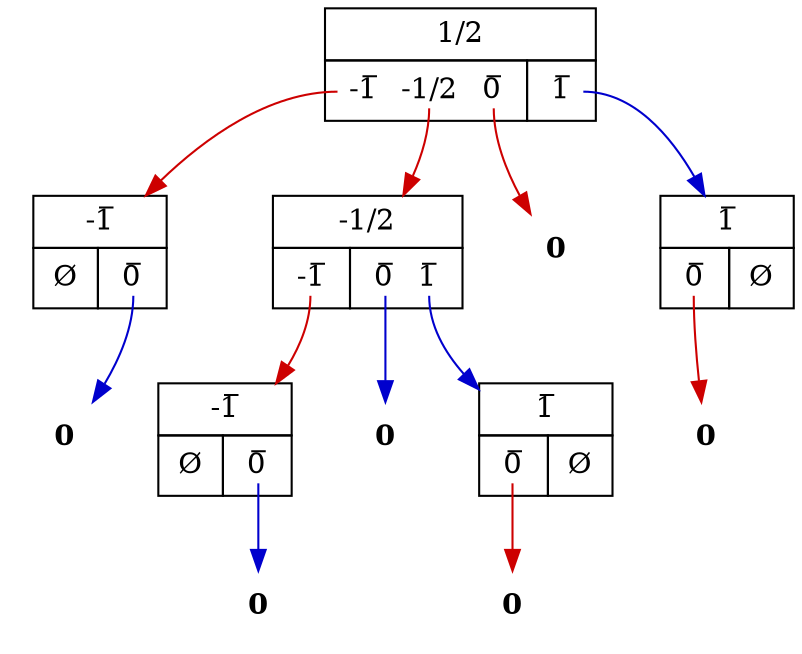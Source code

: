 digraph "0.5" {
   node_1 [shape=none,margin=0,label=
         <<TABLE BORDER="0" CELLBORDER="1" CELLSPACING="0" CELLPADDING="4">
         <TR><TD COLSPAN="2">1/2</TD></TR>
         <TR><TD PORT="L"> <TABLE BORDER="0" CELLBORDER="0" CELLPADDING="0"><TR><TD PORT="-1,1"> -1̅ </TD> &nbsp; <TD PORT="-1/2,2"> -1/2 </TD> &nbsp; <TD PORT="0,3"> 0̅ </TD> &nbsp; </TR></TABLE> </TD><TD PORT="R"> <TABLE BORDER="0" CELLBORDER="0" CELLPADDING="0"><TR><TD PORT="1,1"> 1̅ </TD> &nbsp; </TR></TABLE> </TD></TR>
         </TABLE>>,
         ];
   node_1:"-1,1" -> node_2 [color="red3", dir=forward];
   node_2 [shape=none,margin=0,label=
         <<TABLE BORDER="0" CELLBORDER="1" CELLSPACING="0" CELLPADDING="4">
         <TR><TD COLSPAN="2">-1̅</TD></TR>
         <TR><TD PORT="L"> Ø </TD><TD PORT="R"> <TABLE BORDER="0" CELLBORDER="0" CELLPADDING="0"><TR><TD PORT="0,1"> 0̅ </TD> &nbsp; </TR></TABLE> </TD></TR>
         </TABLE>>,
         ];
   node_2:"0,1" -> node_3 [color="blue3", dir=forward];
   node_3 [shape=none,margin=0,label=<<B>0</B>>]
   node_1:"-1/2,2" -> node_4 [color="red3", dir=forward];
   node_4 [shape=none,margin=0,label=
         <<TABLE BORDER="0" CELLBORDER="1" CELLSPACING="0" CELLPADDING="4">
         <TR><TD COLSPAN="2">-1/2</TD></TR>
         <TR><TD PORT="L"> <TABLE BORDER="0" CELLBORDER="0" CELLPADDING="0"><TR><TD PORT="-1,1"> -1̅ </TD> &nbsp; </TR></TABLE> </TD><TD PORT="R"> <TABLE BORDER="0" CELLBORDER="0" CELLPADDING="0"><TR><TD PORT="0,1"> 0̅ </TD> &nbsp; <TD PORT="1,2"> 1̅ </TD> &nbsp; </TR></TABLE> </TD></TR>
         </TABLE>>,
         ];
   node_4:"-1,1" -> node_5 [color="red3", dir=forward];
   node_5 [shape=none,margin=0,label=
         <<TABLE BORDER="0" CELLBORDER="1" CELLSPACING="0" CELLPADDING="4">
         <TR><TD COLSPAN="2">-1̅</TD></TR>
         <TR><TD PORT="L"> Ø </TD><TD PORT="R"> <TABLE BORDER="0" CELLBORDER="0" CELLPADDING="0"><TR><TD PORT="0,1"> 0̅ </TD> &nbsp; </TR></TABLE> </TD></TR>
         </TABLE>>,
         ];
   node_5:"0,1" -> node_6 [color="blue3", dir=forward];
   node_6 [shape=none,margin=0,label=<<B>0</B>>]
   node_4:"0,1" -> node_7 [color="blue3", dir=forward];
   node_7 [shape=none,margin=0,label=<<B>0</B>>]
   node_4:"1,2" -> node_8 [color="blue3", dir=forward];
   node_8 [shape=none,margin=0,label=
         <<TABLE BORDER="0" CELLBORDER="1" CELLSPACING="0" CELLPADDING="4">
         <TR><TD COLSPAN="2">1̅</TD></TR>
         <TR><TD PORT="L"> <TABLE BORDER="0" CELLBORDER="0" CELLPADDING="0"><TR><TD PORT="0,1"> 0̅ </TD> &nbsp; </TR></TABLE> </TD><TD PORT="R"> Ø </TD></TR>
         </TABLE>>,
         ];
   node_8:"0,1" -> node_9 [color="red3", dir=forward];
   node_9 [shape=none,margin=0,label=<<B>0</B>>]
   node_1:"0,3" -> node_10 [color="red3", dir=forward];
   node_10 [shape=none,margin=0,label=<<B>0</B>>]
   node_1:"1,1" -> node_11 [color="blue3", dir=forward];
   node_11 [shape=none,margin=0,label=
         <<TABLE BORDER="0" CELLBORDER="1" CELLSPACING="0" CELLPADDING="4">
         <TR><TD COLSPAN="2">1̅</TD></TR>
         <TR><TD PORT="L"> <TABLE BORDER="0" CELLBORDER="0" CELLPADDING="0"><TR><TD PORT="0,1"> 0̅ </TD> &nbsp; </TR></TABLE> </TD><TD PORT="R"> Ø </TD></TR>
         </TABLE>>,
         ];
   node_11:"0,1" -> node_12 [color="red3", dir=forward];
   node_12 [shape=none,margin=0,label=<<B>0</B>>]
}
